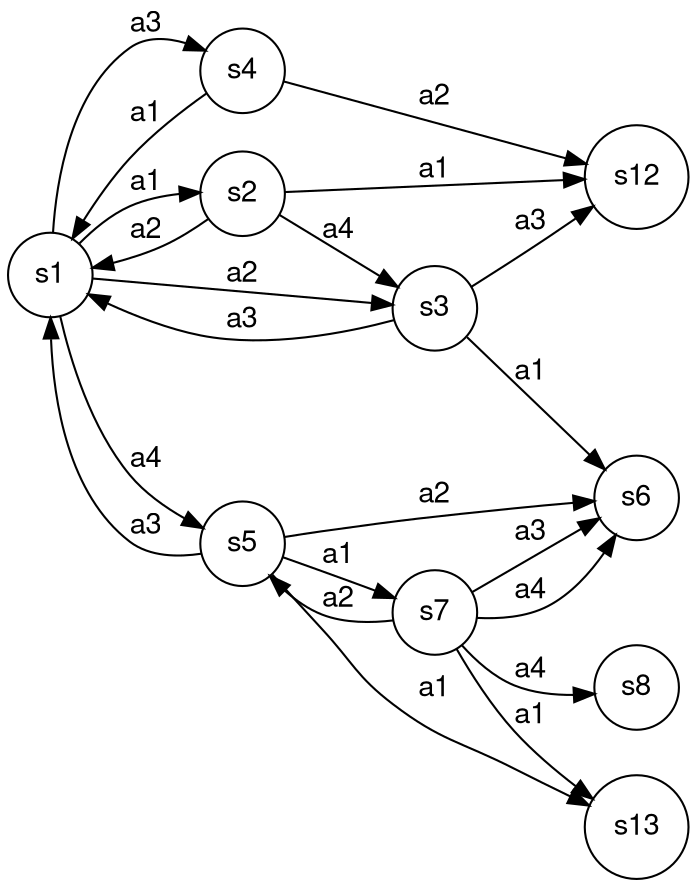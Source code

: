 digraph G { 
    
    fontname="Helvetica,Arial,sans-serif"
	node [fontname="Helvetica,Arial,sans-serif"]
	edge [fontname="Helvetica,Arial,sans-serif"]
	rankdir="LR";
	node [shape = circle];

    "s1" -> "s2" [label = "a1"];
    "s2" -> "s1" [label = "a2"];
    "s1" -> "s3" [label = "a2"];
    "s3" -> "s1" [label = "a3"];
    "s3" -> "s6" [label = "a1"];
    "s1" -> "s4" [label = "a3"];
    "s4" -> "s1" [label = "a1"];
    "s1" -> "s5" [label = "a4"];
    "s5" -> "s1" [label = "a3"];
    "s2" -> "s12" [label = "a1"];
    "s2" -> "s3" [label = "a4"];
    "s3" -> "s12" [label = "a3"];
    "s4" -> "s12" [label = "a2"];
    "s5" -> "s6" [label = "a2"];
    "s5" -> "s13" [label = "a1"];
    "s7" -> "s6" [label = "a4"];
    "s7" -> "s8" [label = "a4"];
    "s7" -> "s13" [label = "a1"];
    "s7" -> "s6" [label = "a3"];
    "s7" -> "s5" [label = "a2"];
    "s5" -> "s7" [label = "a1"];
}
